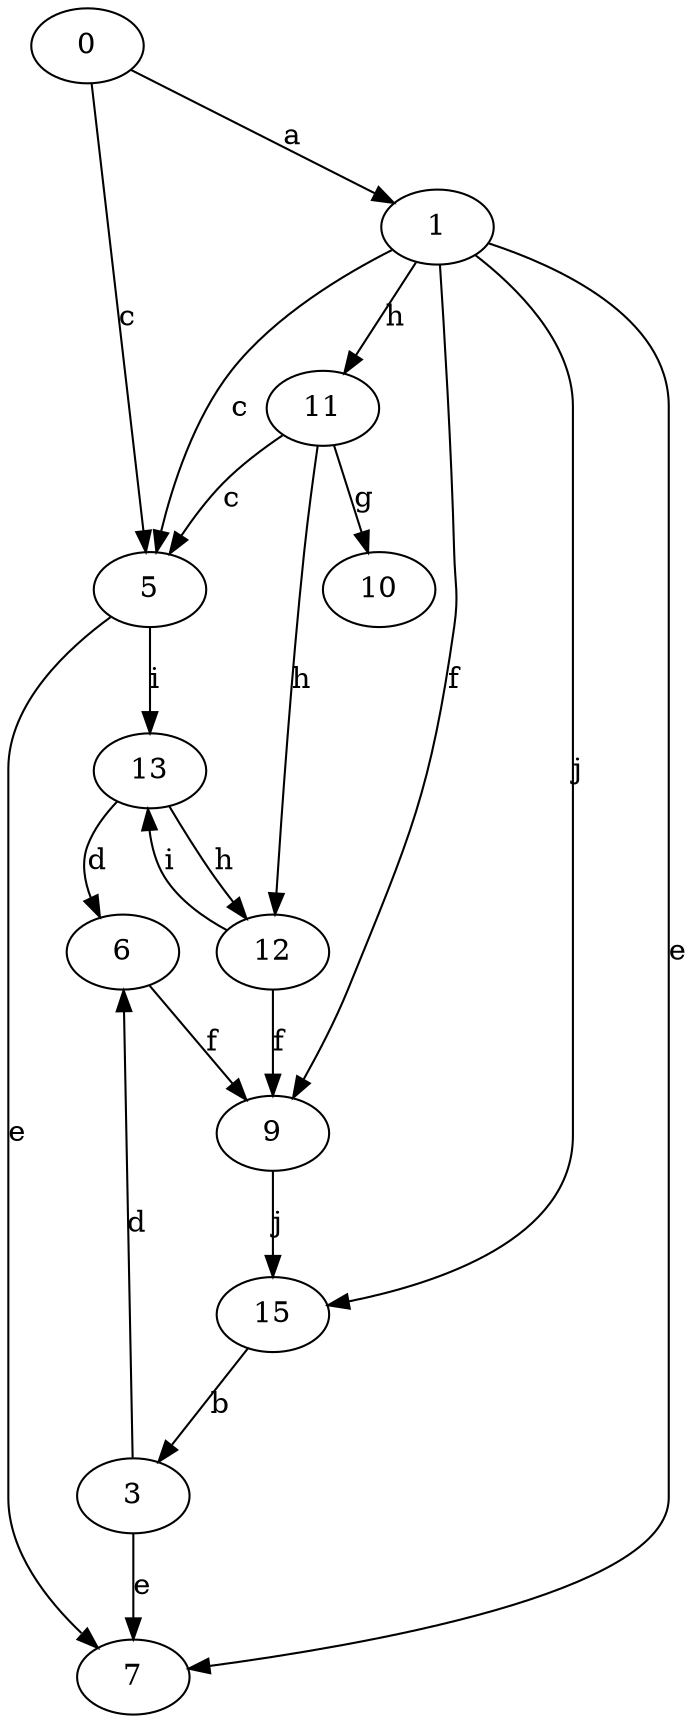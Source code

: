 strict digraph  {
0;
1;
3;
5;
6;
7;
9;
10;
11;
12;
13;
15;
0 -> 1  [label=a];
0 -> 5  [label=c];
1 -> 5  [label=c];
1 -> 7  [label=e];
1 -> 9  [label=f];
1 -> 11  [label=h];
1 -> 15  [label=j];
3 -> 6  [label=d];
3 -> 7  [label=e];
5 -> 7  [label=e];
5 -> 13  [label=i];
6 -> 9  [label=f];
9 -> 15  [label=j];
11 -> 5  [label=c];
11 -> 10  [label=g];
11 -> 12  [label=h];
12 -> 9  [label=f];
12 -> 13  [label=i];
13 -> 6  [label=d];
13 -> 12  [label=h];
15 -> 3  [label=b];
}
